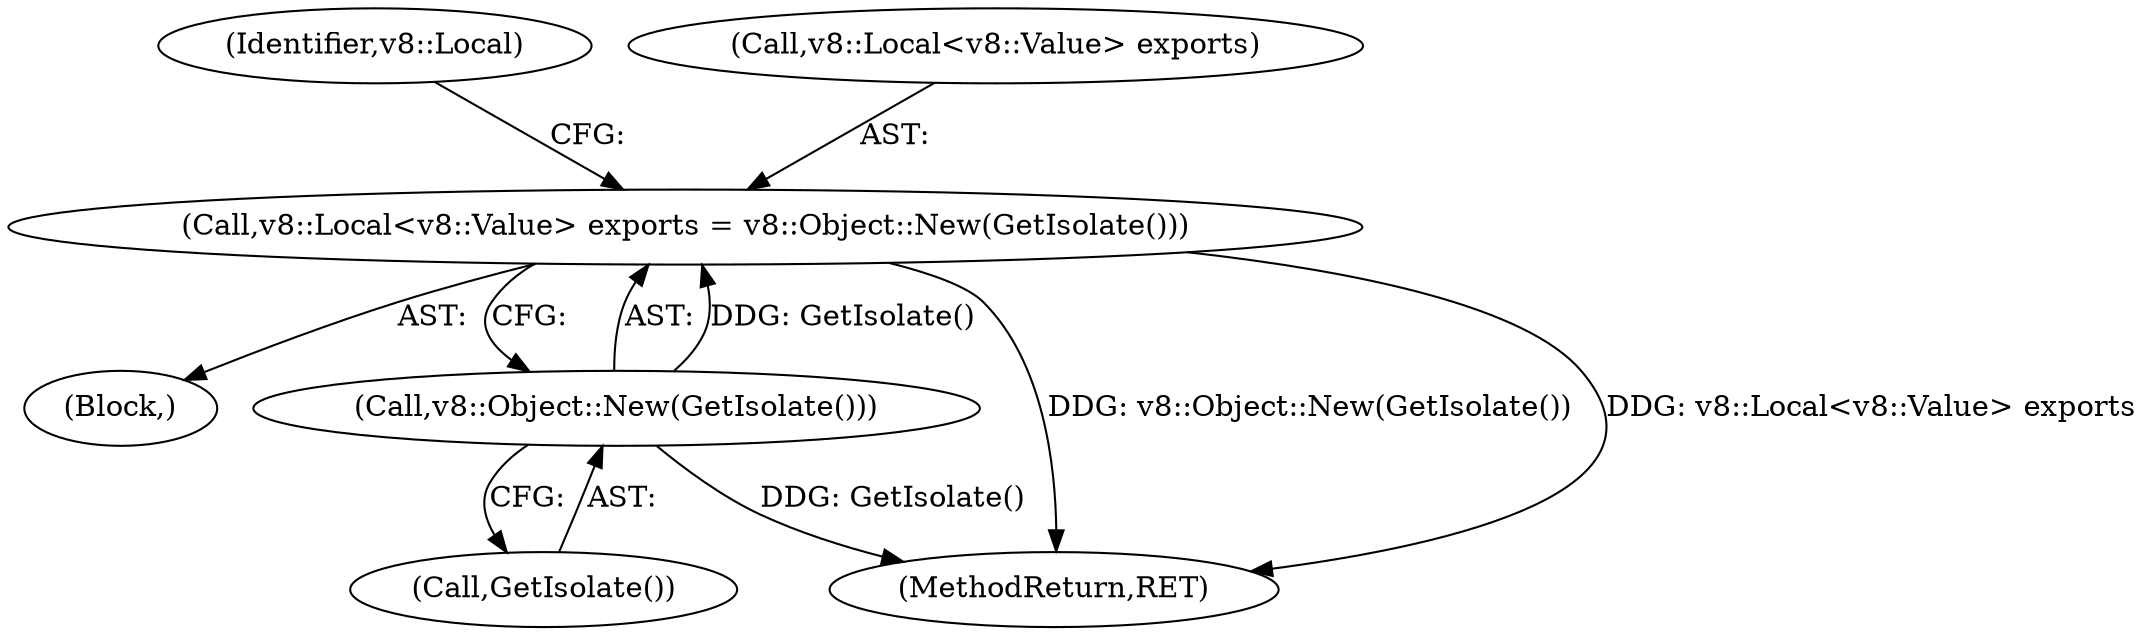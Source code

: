 digraph "1_Chrome_83a4b3aa72d98fe4176b4a54c8cea227ed966570_0@del" {
"1000191" [label="(Call,v8::Local<v8::Value> exports = v8::Object::New(GetIsolate()))"];
"1000197" [label="(Call,v8::Object::New(GetIsolate()))"];
"1000200" [label="(Identifier,v8::Local)"];
"1000191" [label="(Call,v8::Local<v8::Value> exports = v8::Object::New(GetIsolate()))"];
"1000197" [label="(Call,v8::Object::New(GetIsolate()))"];
"1000103" [label="(Block,)"];
"1000198" [label="(Call,GetIsolate())"];
"1000229" [label="(MethodReturn,RET)"];
"1000192" [label="(Call,v8::Local<v8::Value> exports)"];
"1000191" -> "1000103"  [label="AST: "];
"1000191" -> "1000197"  [label="CFG: "];
"1000192" -> "1000191"  [label="AST: "];
"1000197" -> "1000191"  [label="AST: "];
"1000200" -> "1000191"  [label="CFG: "];
"1000191" -> "1000229"  [label="DDG: v8::Object::New(GetIsolate())"];
"1000191" -> "1000229"  [label="DDG: v8::Local<v8::Value> exports"];
"1000197" -> "1000191"  [label="DDG: GetIsolate()"];
"1000197" -> "1000198"  [label="CFG: "];
"1000198" -> "1000197"  [label="AST: "];
"1000197" -> "1000229"  [label="DDG: GetIsolate()"];
}
